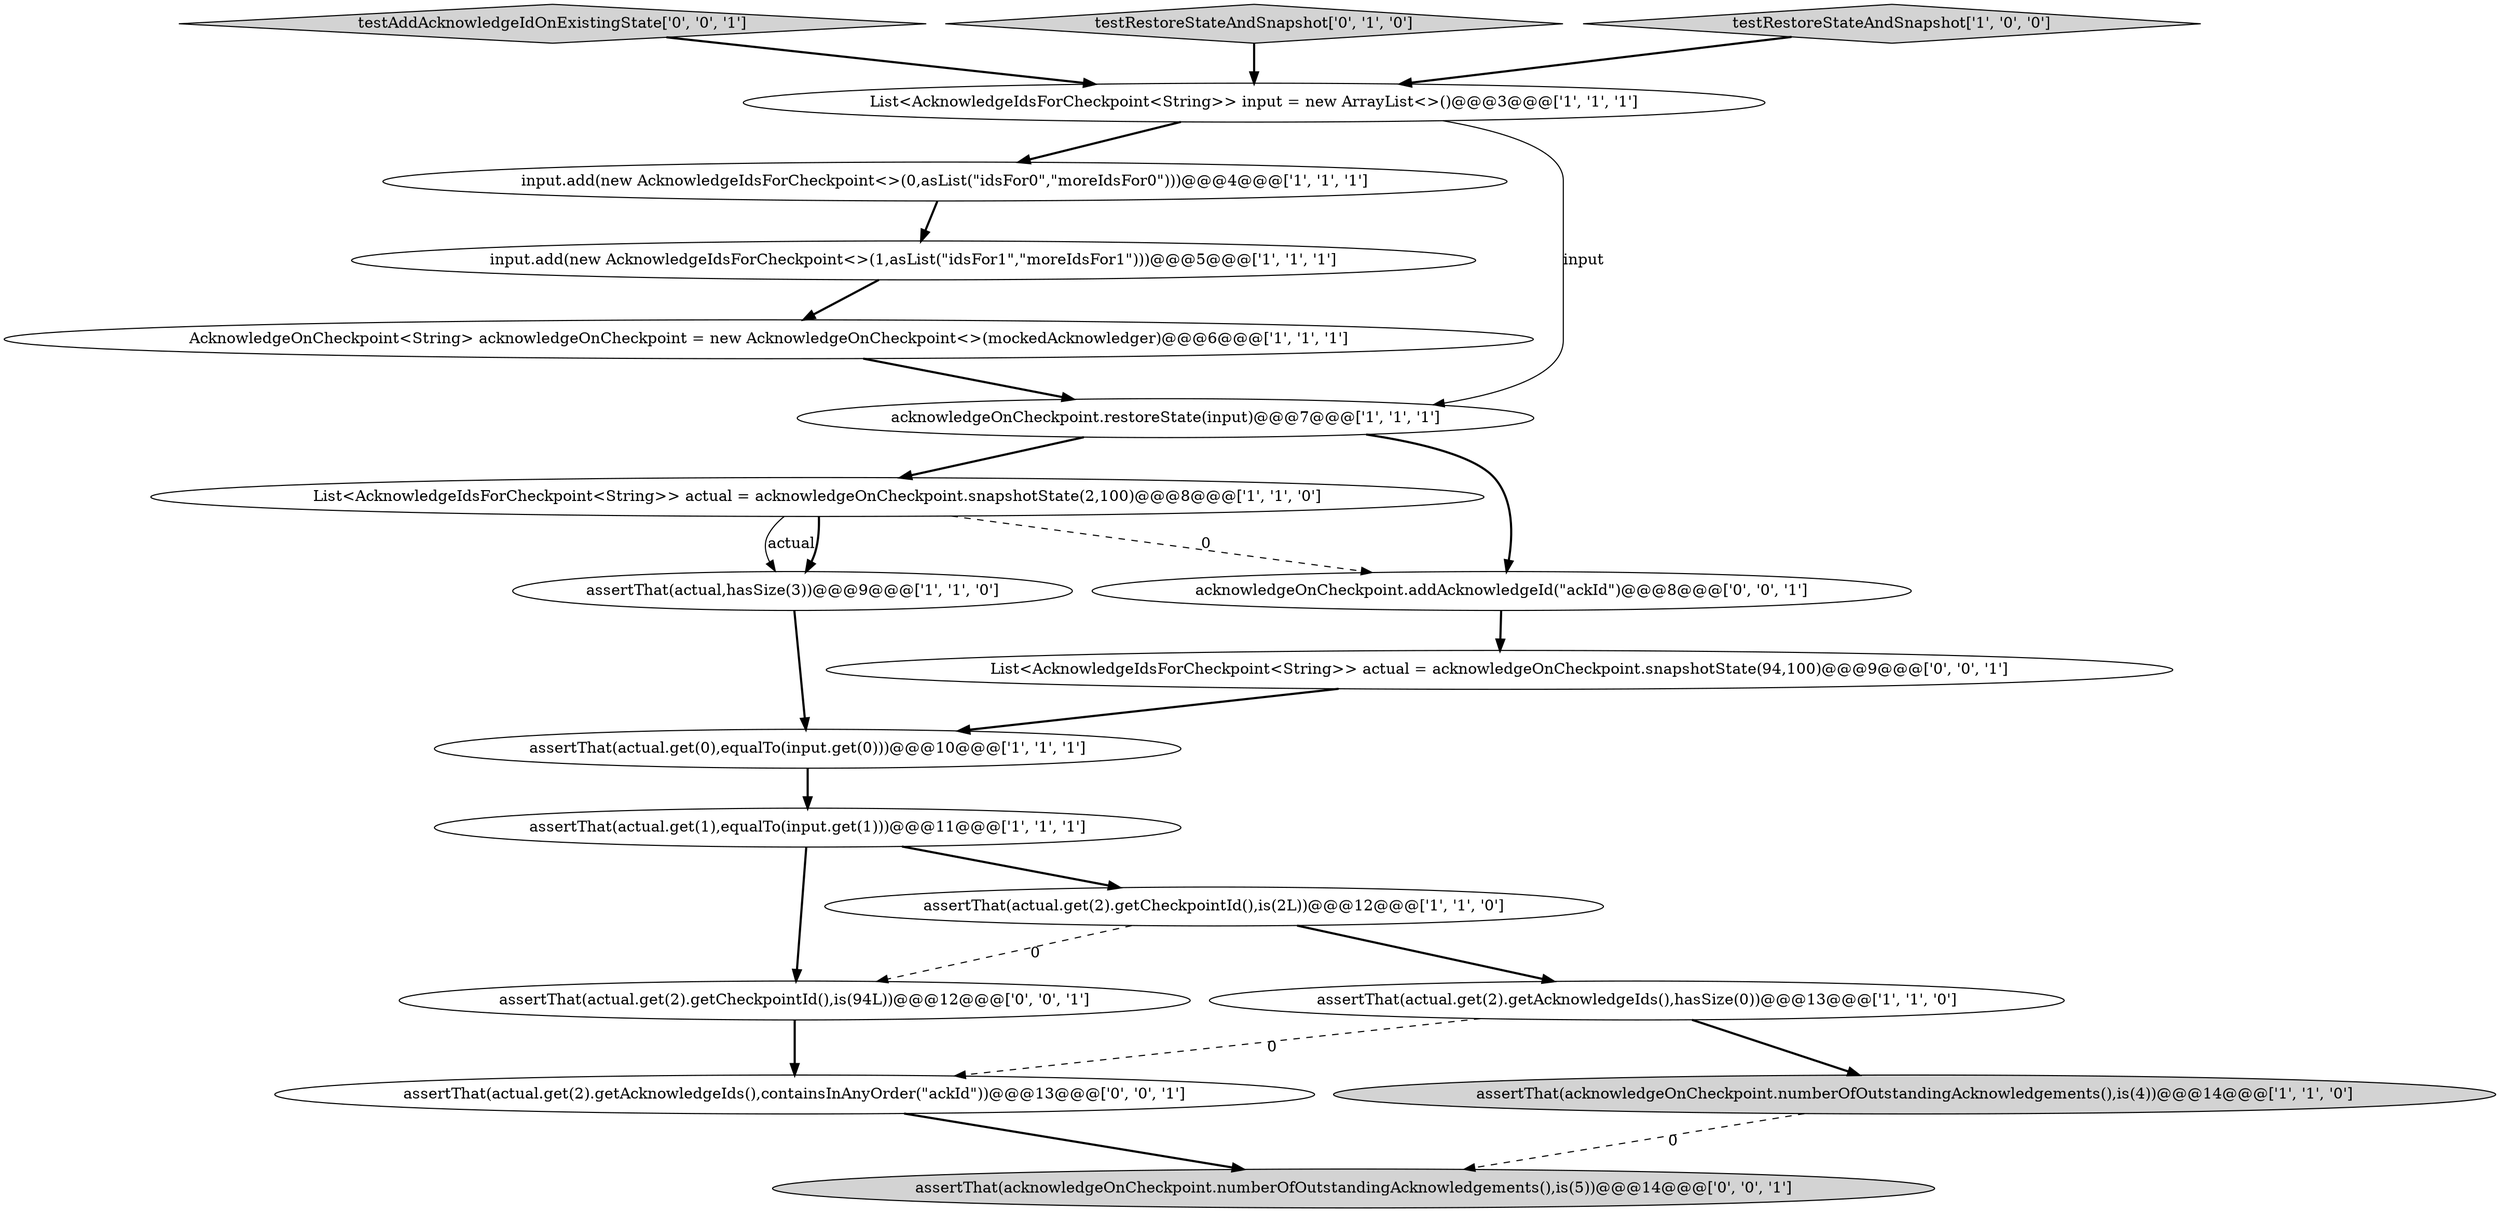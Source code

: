 digraph {
1 [style = filled, label = "input.add(new AcknowledgeIdsForCheckpoint<>(1,asList(\"idsFor1\",\"moreIdsFor1\")))@@@5@@@['1', '1', '1']", fillcolor = white, shape = ellipse image = "AAA0AAABBB1BBB"];
7 [style = filled, label = "assertThat(actual,hasSize(3))@@@9@@@['1', '1', '0']", fillcolor = white, shape = ellipse image = "AAA0AAABBB1BBB"];
14 [style = filled, label = "assertThat(actual.get(2).getCheckpointId(),is(94L))@@@12@@@['0', '0', '1']", fillcolor = white, shape = ellipse image = "AAA0AAABBB3BBB"];
12 [style = filled, label = "AcknowledgeOnCheckpoint<String> acknowledgeOnCheckpoint = new AcknowledgeOnCheckpoint<>(mockedAcknowledger)@@@6@@@['1', '1', '1']", fillcolor = white, shape = ellipse image = "AAA0AAABBB1BBB"];
11 [style = filled, label = "List<AcknowledgeIdsForCheckpoint<String>> actual = acknowledgeOnCheckpoint.snapshotState(2,100)@@@8@@@['1', '1', '0']", fillcolor = white, shape = ellipse image = "AAA0AAABBB1BBB"];
16 [style = filled, label = "testAddAcknowledgeIdOnExistingState['0', '0', '1']", fillcolor = lightgray, shape = diamond image = "AAA0AAABBB3BBB"];
3 [style = filled, label = "assertThat(actual.get(2).getCheckpointId(),is(2L))@@@12@@@['1', '1', '0']", fillcolor = white, shape = ellipse image = "AAA0AAABBB1BBB"];
0 [style = filled, label = "input.add(new AcknowledgeIdsForCheckpoint<>(0,asList(\"idsFor0\",\"moreIdsFor0\")))@@@4@@@['1', '1', '1']", fillcolor = white, shape = ellipse image = "AAA0AAABBB1BBB"];
9 [style = filled, label = "assertThat(actual.get(1),equalTo(input.get(1)))@@@11@@@['1', '1', '1']", fillcolor = white, shape = ellipse image = "AAA0AAABBB1BBB"];
19 [style = filled, label = "acknowledgeOnCheckpoint.addAcknowledgeId(\"ackId\")@@@8@@@['0', '0', '1']", fillcolor = white, shape = ellipse image = "AAA0AAABBB3BBB"];
18 [style = filled, label = "List<AcknowledgeIdsForCheckpoint<String>> actual = acknowledgeOnCheckpoint.snapshotState(94,100)@@@9@@@['0', '0', '1']", fillcolor = white, shape = ellipse image = "AAA0AAABBB3BBB"];
2 [style = filled, label = "assertThat(acknowledgeOnCheckpoint.numberOfOutstandingAcknowledgements(),is(4))@@@14@@@['1', '1', '0']", fillcolor = lightgray, shape = ellipse image = "AAA0AAABBB1BBB"];
8 [style = filled, label = "assertThat(actual.get(2).getAcknowledgeIds(),hasSize(0))@@@13@@@['1', '1', '0']", fillcolor = white, shape = ellipse image = "AAA0AAABBB1BBB"];
10 [style = filled, label = "List<AcknowledgeIdsForCheckpoint<String>> input = new ArrayList<>()@@@3@@@['1', '1', '1']", fillcolor = white, shape = ellipse image = "AAA0AAABBB1BBB"];
17 [style = filled, label = "assertThat(actual.get(2).getAcknowledgeIds(),containsInAnyOrder(\"ackId\"))@@@13@@@['0', '0', '1']", fillcolor = white, shape = ellipse image = "AAA0AAABBB3BBB"];
6 [style = filled, label = "assertThat(actual.get(0),equalTo(input.get(0)))@@@10@@@['1', '1', '1']", fillcolor = white, shape = ellipse image = "AAA0AAABBB1BBB"];
4 [style = filled, label = "acknowledgeOnCheckpoint.restoreState(input)@@@7@@@['1', '1', '1']", fillcolor = white, shape = ellipse image = "AAA0AAABBB1BBB"];
15 [style = filled, label = "assertThat(acknowledgeOnCheckpoint.numberOfOutstandingAcknowledgements(),is(5))@@@14@@@['0', '0', '1']", fillcolor = lightgray, shape = ellipse image = "AAA0AAABBB3BBB"];
13 [style = filled, label = "testRestoreStateAndSnapshot['0', '1', '0']", fillcolor = lightgray, shape = diamond image = "AAA0AAABBB2BBB"];
5 [style = filled, label = "testRestoreStateAndSnapshot['1', '0', '0']", fillcolor = lightgray, shape = diamond image = "AAA0AAABBB1BBB"];
13->10 [style = bold, label=""];
5->10 [style = bold, label=""];
19->18 [style = bold, label=""];
16->10 [style = bold, label=""];
4->19 [style = bold, label=""];
10->4 [style = solid, label="input"];
14->17 [style = bold, label=""];
11->7 [style = solid, label="actual"];
2->15 [style = dashed, label="0"];
12->4 [style = bold, label=""];
8->2 [style = bold, label=""];
18->6 [style = bold, label=""];
11->19 [style = dashed, label="0"];
0->1 [style = bold, label=""];
3->8 [style = bold, label=""];
10->0 [style = bold, label=""];
7->6 [style = bold, label=""];
17->15 [style = bold, label=""];
9->14 [style = bold, label=""];
1->12 [style = bold, label=""];
9->3 [style = bold, label=""];
8->17 [style = dashed, label="0"];
6->9 [style = bold, label=""];
3->14 [style = dashed, label="0"];
4->11 [style = bold, label=""];
11->7 [style = bold, label=""];
}
